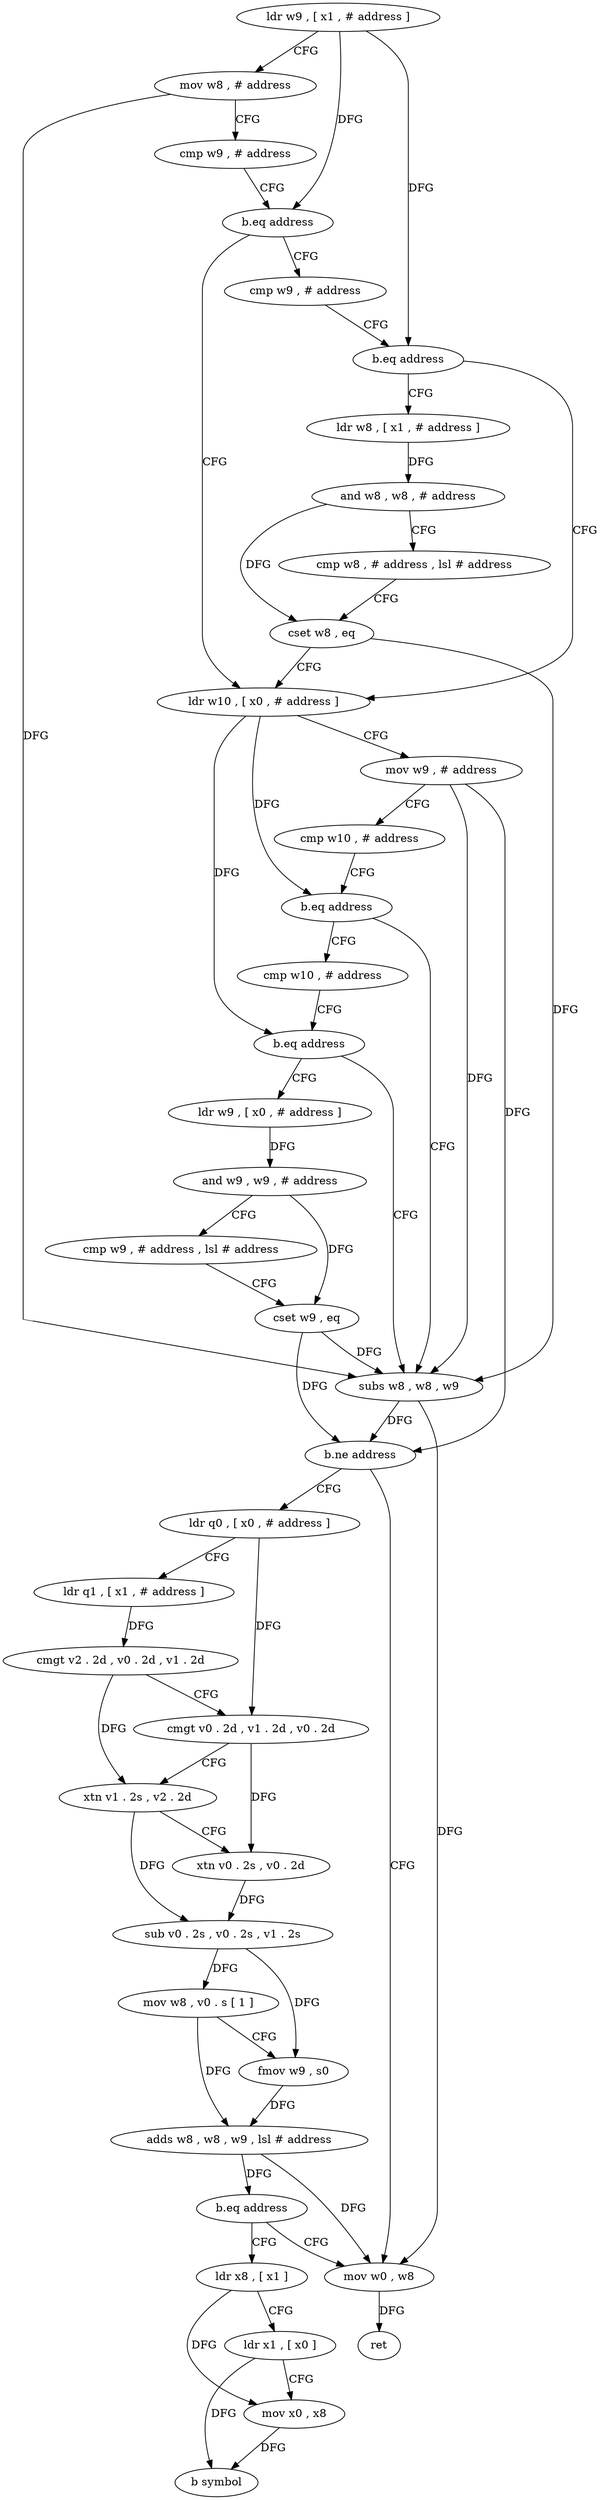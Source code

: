 digraph "func" {
"4238552" [label = "ldr w9 , [ x1 , # address ]" ]
"4238556" [label = "mov w8 , # address" ]
"4238560" [label = "cmp w9 , # address" ]
"4238564" [label = "b.eq address" ]
"4238592" [label = "ldr w10 , [ x0 , # address ]" ]
"4238568" [label = "cmp w9 , # address" ]
"4238596" [label = "mov w9 , # address" ]
"4238600" [label = "cmp w10 , # address" ]
"4238604" [label = "b.eq address" ]
"4238632" [label = "subs w8 , w8 , w9" ]
"4238608" [label = "cmp w10 , # address" ]
"4238572" [label = "b.eq address" ]
"4238576" [label = "ldr w8 , [ x1 , # address ]" ]
"4238636" [label = "b.ne address" ]
"4238684" [label = "mov w0 , w8" ]
"4238640" [label = "ldr q0 , [ x0 , # address ]" ]
"4238612" [label = "b.eq address" ]
"4238616" [label = "ldr w9 , [ x0 , # address ]" ]
"4238580" [label = "and w8 , w8 , # address" ]
"4238584" [label = "cmp w8 , # address , lsl # address" ]
"4238588" [label = "cset w8 , eq" ]
"4238688" [label = "ret" ]
"4238644" [label = "ldr q1 , [ x1 , # address ]" ]
"4238648" [label = "cmgt v2 . 2d , v0 . 2d , v1 . 2d" ]
"4238652" [label = "cmgt v0 . 2d , v1 . 2d , v0 . 2d" ]
"4238656" [label = "xtn v1 . 2s , v2 . 2d" ]
"4238660" [label = "xtn v0 . 2s , v0 . 2d" ]
"4238664" [label = "sub v0 . 2s , v0 . 2s , v1 . 2s" ]
"4238668" [label = "mov w8 , v0 . s [ 1 ]" ]
"4238672" [label = "fmov w9 , s0" ]
"4238676" [label = "adds w8 , w8 , w9 , lsl # address" ]
"4238680" [label = "b.eq address" ]
"4238692" [label = "ldr x8 , [ x1 ]" ]
"4238620" [label = "and w9 , w9 , # address" ]
"4238624" [label = "cmp w9 , # address , lsl # address" ]
"4238628" [label = "cset w9 , eq" ]
"4238696" [label = "ldr x1 , [ x0 ]" ]
"4238700" [label = "mov x0 , x8" ]
"4238704" [label = "b symbol" ]
"4238552" -> "4238556" [ label = "CFG" ]
"4238552" -> "4238564" [ label = "DFG" ]
"4238552" -> "4238572" [ label = "DFG" ]
"4238556" -> "4238560" [ label = "CFG" ]
"4238556" -> "4238632" [ label = "DFG" ]
"4238560" -> "4238564" [ label = "CFG" ]
"4238564" -> "4238592" [ label = "CFG" ]
"4238564" -> "4238568" [ label = "CFG" ]
"4238592" -> "4238596" [ label = "CFG" ]
"4238592" -> "4238604" [ label = "DFG" ]
"4238592" -> "4238612" [ label = "DFG" ]
"4238568" -> "4238572" [ label = "CFG" ]
"4238596" -> "4238600" [ label = "CFG" ]
"4238596" -> "4238632" [ label = "DFG" ]
"4238596" -> "4238636" [ label = "DFG" ]
"4238600" -> "4238604" [ label = "CFG" ]
"4238604" -> "4238632" [ label = "CFG" ]
"4238604" -> "4238608" [ label = "CFG" ]
"4238632" -> "4238636" [ label = "DFG" ]
"4238632" -> "4238684" [ label = "DFG" ]
"4238608" -> "4238612" [ label = "CFG" ]
"4238572" -> "4238592" [ label = "CFG" ]
"4238572" -> "4238576" [ label = "CFG" ]
"4238576" -> "4238580" [ label = "DFG" ]
"4238636" -> "4238684" [ label = "CFG" ]
"4238636" -> "4238640" [ label = "CFG" ]
"4238684" -> "4238688" [ label = "DFG" ]
"4238640" -> "4238644" [ label = "CFG" ]
"4238640" -> "4238652" [ label = "DFG" ]
"4238612" -> "4238632" [ label = "CFG" ]
"4238612" -> "4238616" [ label = "CFG" ]
"4238616" -> "4238620" [ label = "DFG" ]
"4238580" -> "4238584" [ label = "CFG" ]
"4238580" -> "4238588" [ label = "DFG" ]
"4238584" -> "4238588" [ label = "CFG" ]
"4238588" -> "4238592" [ label = "CFG" ]
"4238588" -> "4238632" [ label = "DFG" ]
"4238644" -> "4238648" [ label = "DFG" ]
"4238648" -> "4238652" [ label = "CFG" ]
"4238648" -> "4238656" [ label = "DFG" ]
"4238652" -> "4238656" [ label = "CFG" ]
"4238652" -> "4238660" [ label = "DFG" ]
"4238656" -> "4238660" [ label = "CFG" ]
"4238656" -> "4238664" [ label = "DFG" ]
"4238660" -> "4238664" [ label = "DFG" ]
"4238664" -> "4238668" [ label = "DFG" ]
"4238664" -> "4238672" [ label = "DFG" ]
"4238668" -> "4238672" [ label = "CFG" ]
"4238668" -> "4238676" [ label = "DFG" ]
"4238672" -> "4238676" [ label = "DFG" ]
"4238676" -> "4238680" [ label = "DFG" ]
"4238676" -> "4238684" [ label = "DFG" ]
"4238680" -> "4238692" [ label = "CFG" ]
"4238680" -> "4238684" [ label = "CFG" ]
"4238692" -> "4238696" [ label = "CFG" ]
"4238692" -> "4238700" [ label = "DFG" ]
"4238620" -> "4238624" [ label = "CFG" ]
"4238620" -> "4238628" [ label = "DFG" ]
"4238624" -> "4238628" [ label = "CFG" ]
"4238628" -> "4238632" [ label = "DFG" ]
"4238628" -> "4238636" [ label = "DFG" ]
"4238696" -> "4238700" [ label = "CFG" ]
"4238696" -> "4238704" [ label = "DFG" ]
"4238700" -> "4238704" [ label = "DFG" ]
}
